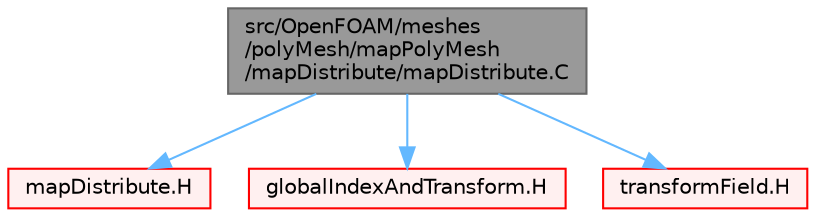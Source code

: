 digraph "src/OpenFOAM/meshes/polyMesh/mapPolyMesh/mapDistribute/mapDistribute.C"
{
 // LATEX_PDF_SIZE
  bgcolor="transparent";
  edge [fontname=Helvetica,fontsize=10,labelfontname=Helvetica,labelfontsize=10];
  node [fontname=Helvetica,fontsize=10,shape=box,height=0.2,width=0.4];
  Node1 [id="Node000001",label="src/OpenFOAM/meshes\l/polyMesh/mapPolyMesh\l/mapDistribute/mapDistribute.C",height=0.2,width=0.4,color="gray40", fillcolor="grey60", style="filled", fontcolor="black",tooltip=" "];
  Node1 -> Node2 [id="edge1_Node000001_Node000002",color="steelblue1",style="solid",tooltip=" "];
  Node2 [id="Node000002",label="mapDistribute.H",height=0.2,width=0.4,color="red", fillcolor="#FFF0F0", style="filled",URL="$mapDistribute_8H.html",tooltip=" "];
  Node1 -> Node244 [id="edge2_Node000001_Node000244",color="steelblue1",style="solid",tooltip=" "];
  Node244 [id="Node000244",label="globalIndexAndTransform.H",height=0.2,width=0.4,color="red", fillcolor="#FFF0F0", style="filled",URL="$globalIndexAndTransform_8H.html",tooltip=" "];
  Node1 -> Node295 [id="edge3_Node000001_Node000295",color="steelblue1",style="solid",tooltip=" "];
  Node295 [id="Node000295",label="transformField.H",height=0.2,width=0.4,color="red", fillcolor="#FFF0F0", style="filled",URL="$transformField_8H.html",tooltip="Spatial transformation functions for primitive fields."];
}
